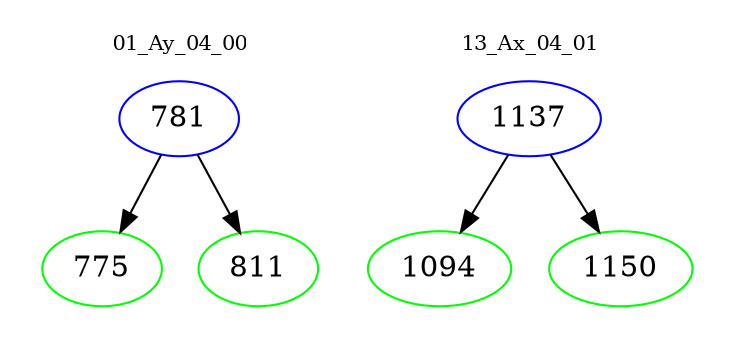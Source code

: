 digraph{
subgraph cluster_0 {
color = white
label = "01_Ay_04_00";
fontsize=10;
T0_781 [label="781", color="blue"]
T0_781 -> T0_775 [color="black"]
T0_775 [label="775", color="green"]
T0_781 -> T0_811 [color="black"]
T0_811 [label="811", color="green"]
}
subgraph cluster_1 {
color = white
label = "13_Ax_04_01";
fontsize=10;
T1_1137 [label="1137", color="blue"]
T1_1137 -> T1_1094 [color="black"]
T1_1094 [label="1094", color="green"]
T1_1137 -> T1_1150 [color="black"]
T1_1150 [label="1150", color="green"]
}
}
